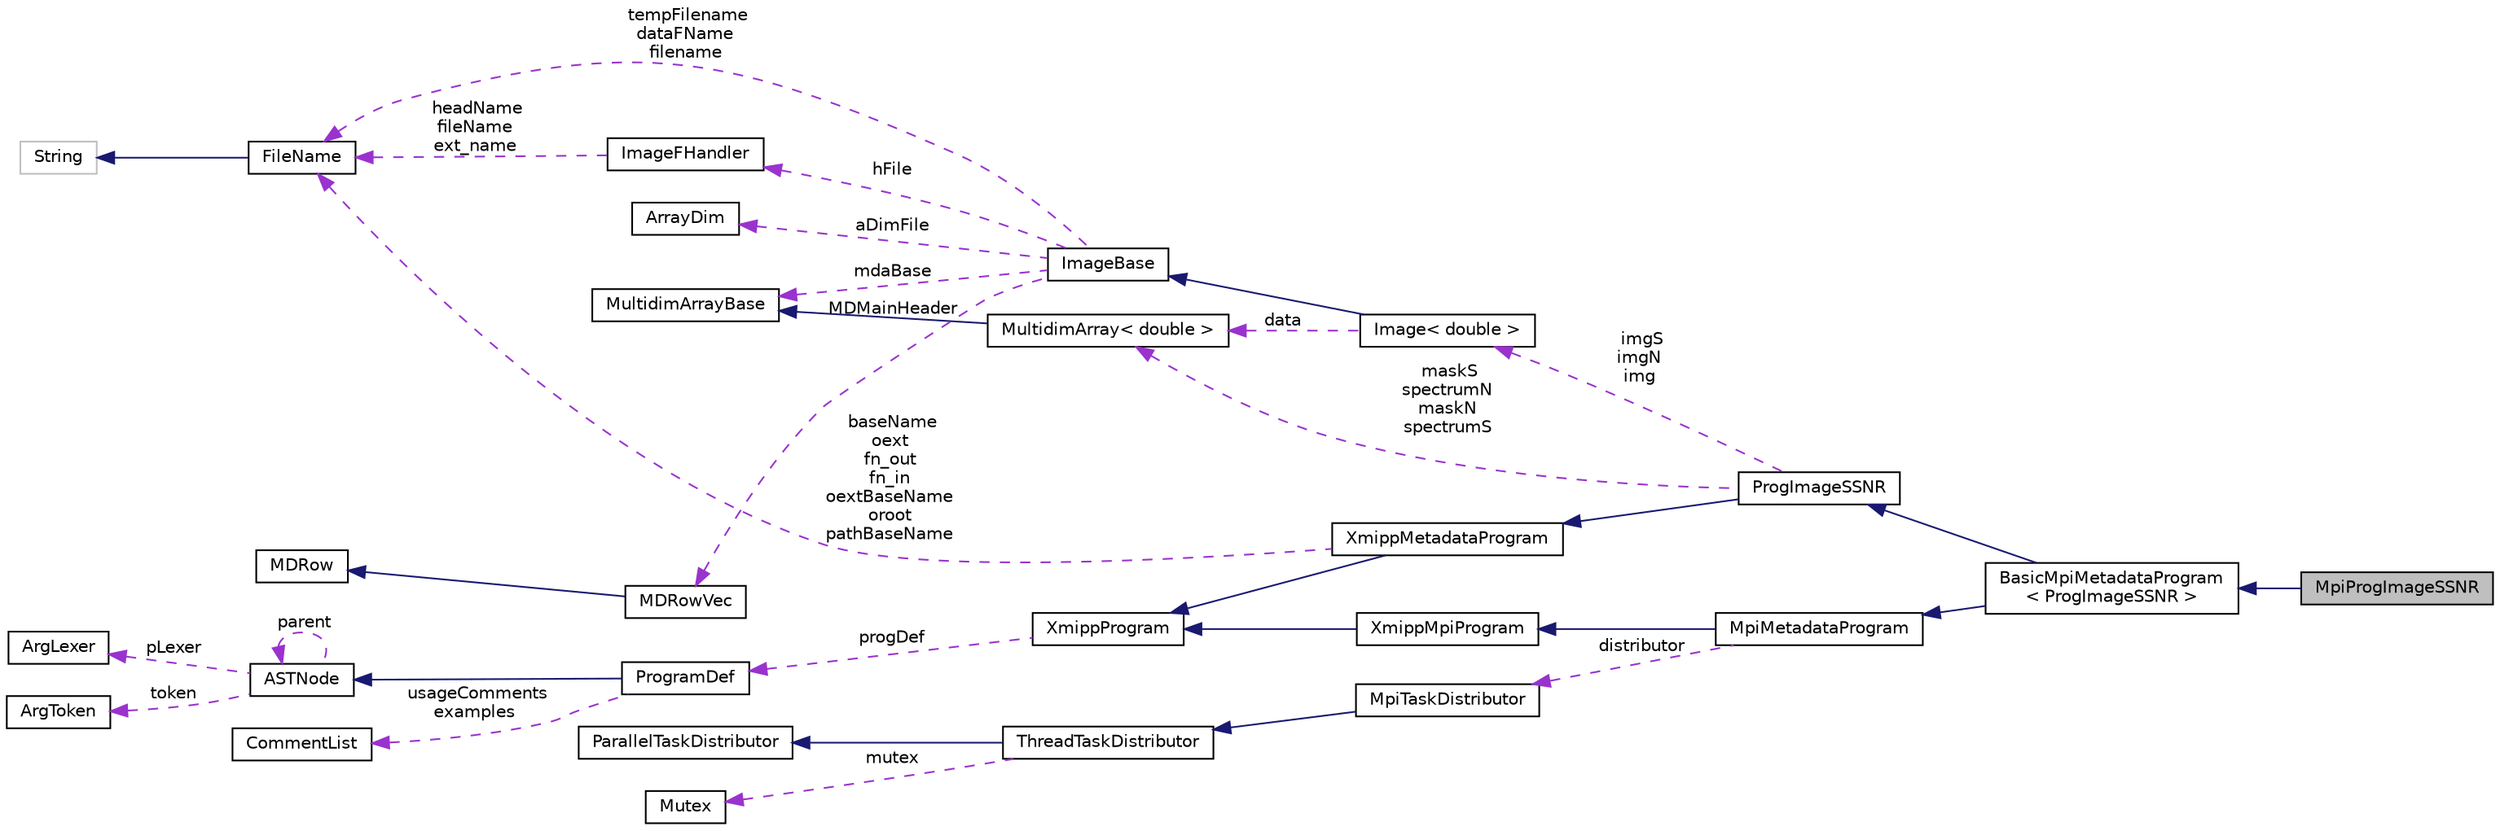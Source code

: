digraph "MpiProgImageSSNR"
{
  edge [fontname="Helvetica",fontsize="10",labelfontname="Helvetica",labelfontsize="10"];
  node [fontname="Helvetica",fontsize="10",shape=record];
  rankdir="LR";
  Node7 [label="MpiProgImageSSNR",height=0.2,width=0.4,color="black", fillcolor="grey75", style="filled", fontcolor="black"];
  Node8 -> Node7 [dir="back",color="midnightblue",fontsize="10",style="solid",fontname="Helvetica"];
  Node8 [label="BasicMpiMetadataProgram\l\< ProgImageSSNR \>",height=0.2,width=0.4,color="black", fillcolor="white", style="filled",URL="$classBasicMpiMetadataProgram.html"];
  Node9 -> Node8 [dir="back",color="midnightblue",fontsize="10",style="solid",fontname="Helvetica"];
  Node9 [label="ProgImageSSNR",height=0.2,width=0.4,color="black", fillcolor="white", style="filled",URL="$classProgImageSSNR.html"];
  Node10 -> Node9 [dir="back",color="midnightblue",fontsize="10",style="solid",fontname="Helvetica"];
  Node10 [label="XmippMetadataProgram",height=0.2,width=0.4,color="black", fillcolor="white", style="filled",URL="$classXmippMetadataProgram.html"];
  Node11 -> Node10 [dir="back",color="midnightblue",fontsize="10",style="solid",fontname="Helvetica"];
  Node11 [label="XmippProgram",height=0.2,width=0.4,color="black", fillcolor="white", style="filled",URL="$classXmippProgram.html"];
  Node12 -> Node11 [dir="back",color="darkorchid3",fontsize="10",style="dashed",label=" progDef" ,fontname="Helvetica"];
  Node12 [label="ProgramDef",height=0.2,width=0.4,color="black", fillcolor="white", style="filled",URL="$classProgramDef.html"];
  Node13 -> Node12 [dir="back",color="midnightblue",fontsize="10",style="solid",fontname="Helvetica"];
  Node13 [label="ASTNode",height=0.2,width=0.4,color="black", fillcolor="white", style="filled",URL="$classASTNode.html"];
  Node14 -> Node13 [dir="back",color="darkorchid3",fontsize="10",style="dashed",label=" token" ,fontname="Helvetica"];
  Node14 [label="ArgToken",height=0.2,width=0.4,color="black", fillcolor="white", style="filled",URL="$classArgToken.html"];
  Node15 -> Node13 [dir="back",color="darkorchid3",fontsize="10",style="dashed",label=" pLexer" ,fontname="Helvetica"];
  Node15 [label="ArgLexer",height=0.2,width=0.4,color="black", fillcolor="white", style="filled",URL="$classArgLexer.html"];
  Node13 -> Node13 [dir="back",color="darkorchid3",fontsize="10",style="dashed",label=" parent" ,fontname="Helvetica"];
  Node16 -> Node12 [dir="back",color="darkorchid3",fontsize="10",style="dashed",label=" usageComments\nexamples" ,fontname="Helvetica"];
  Node16 [label="CommentList",height=0.2,width=0.4,color="black", fillcolor="white", style="filled",URL="$classCommentList.html"];
  Node17 -> Node10 [dir="back",color="darkorchid3",fontsize="10",style="dashed",label=" baseName\noext\nfn_out\nfn_in\noextBaseName\noroot\npathBaseName" ,fontname="Helvetica"];
  Node17 [label="FileName",height=0.2,width=0.4,color="black", fillcolor="white", style="filled",URL="$classFileName.html"];
  Node18 -> Node17 [dir="back",color="midnightblue",fontsize="10",style="solid",fontname="Helvetica"];
  Node18 [label="String",height=0.2,width=0.4,color="grey75", fillcolor="white", style="filled"];
  Node19 -> Node9 [dir="back",color="darkorchid3",fontsize="10",style="dashed",label=" imgS\nimgN\nimg" ,fontname="Helvetica"];
  Node19 [label="Image\< double \>",height=0.2,width=0.4,color="black", fillcolor="white", style="filled",URL="$classImage.html"];
  Node20 -> Node19 [dir="back",color="midnightblue",fontsize="10",style="solid",fontname="Helvetica"];
  Node20 [label="ImageBase",height=0.2,width=0.4,color="black", fillcolor="white", style="filled",URL="$classImageBase.html",tooltip="Image base class. "];
  Node21 -> Node20 [dir="back",color="darkorchid3",fontsize="10",style="dashed",label=" mdaBase" ,fontname="Helvetica"];
  Node21 [label="MultidimArrayBase",height=0.2,width=0.4,color="black", fillcolor="white", style="filled",URL="$classMultidimArrayBase.html"];
  Node22 -> Node20 [dir="back",color="darkorchid3",fontsize="10",style="dashed",label=" MDMainHeader" ,fontname="Helvetica"];
  Node22 [label="MDRowVec",height=0.2,width=0.4,color="black", fillcolor="white", style="filled",URL="$classMDRowVec.html"];
  Node23 -> Node22 [dir="back",color="midnightblue",fontsize="10",style="solid",fontname="Helvetica"];
  Node23 [label="MDRow",height=0.2,width=0.4,color="black", fillcolor="white", style="filled",URL="$classMDRow.html"];
  Node24 -> Node20 [dir="back",color="darkorchid3",fontsize="10",style="dashed",label=" hFile" ,fontname="Helvetica"];
  Node24 [label="ImageFHandler",height=0.2,width=0.4,color="black", fillcolor="white", style="filled",URL="$structImageFHandler.html"];
  Node17 -> Node24 [dir="back",color="darkorchid3",fontsize="10",style="dashed",label=" headName\nfileName\next_name" ,fontname="Helvetica"];
  Node25 -> Node20 [dir="back",color="darkorchid3",fontsize="10",style="dashed",label=" aDimFile" ,fontname="Helvetica"];
  Node25 [label="ArrayDim",height=0.2,width=0.4,color="black", fillcolor="white", style="filled",URL="$structArrayDim.html"];
  Node17 -> Node20 [dir="back",color="darkorchid3",fontsize="10",style="dashed",label=" tempFilename\ndataFName\nfilename" ,fontname="Helvetica"];
  Node26 -> Node19 [dir="back",color="darkorchid3",fontsize="10",style="dashed",label=" data" ,fontname="Helvetica"];
  Node26 [label="MultidimArray\< double \>",height=0.2,width=0.4,color="black", fillcolor="white", style="filled",URL="$classMultidimArray.html"];
  Node21 -> Node26 [dir="back",color="midnightblue",fontsize="10",style="solid",fontname="Helvetica"];
  Node26 -> Node9 [dir="back",color="darkorchid3",fontsize="10",style="dashed",label=" maskS\nspectrumN\nmaskN\nspectrumS" ,fontname="Helvetica"];
  Node27 -> Node8 [dir="back",color="midnightblue",fontsize="10",style="solid",fontname="Helvetica"];
  Node27 [label="MpiMetadataProgram",height=0.2,width=0.4,color="black", fillcolor="white", style="filled",URL="$classMpiMetadataProgram.html"];
  Node28 -> Node27 [dir="back",color="midnightblue",fontsize="10",style="solid",fontname="Helvetica"];
  Node28 [label="XmippMpiProgram",height=0.2,width=0.4,color="black", fillcolor="white", style="filled",URL="$classXmippMpiProgram.html"];
  Node11 -> Node28 [dir="back",color="midnightblue",fontsize="10",style="solid",fontname="Helvetica"];
  Node29 -> Node27 [dir="back",color="darkorchid3",fontsize="10",style="dashed",label=" distributor" ,fontname="Helvetica"];
  Node29 [label="MpiTaskDistributor",height=0.2,width=0.4,color="black", fillcolor="white", style="filled",URL="$classMpiTaskDistributor.html"];
  Node30 -> Node29 [dir="back",color="midnightblue",fontsize="10",style="solid",fontname="Helvetica"];
  Node30 [label="ThreadTaskDistributor",height=0.2,width=0.4,color="black", fillcolor="white", style="filled",URL="$classThreadTaskDistributor.html"];
  Node31 -> Node30 [dir="back",color="midnightblue",fontsize="10",style="solid",fontname="Helvetica"];
  Node31 [label="ParallelTaskDistributor",height=0.2,width=0.4,color="black", fillcolor="white", style="filled",URL="$classParallelTaskDistributor.html"];
  Node32 -> Node30 [dir="back",color="darkorchid3",fontsize="10",style="dashed",label=" mutex" ,fontname="Helvetica"];
  Node32 [label="Mutex",height=0.2,width=0.4,color="black", fillcolor="white", style="filled",URL="$classMutex.html"];
}
